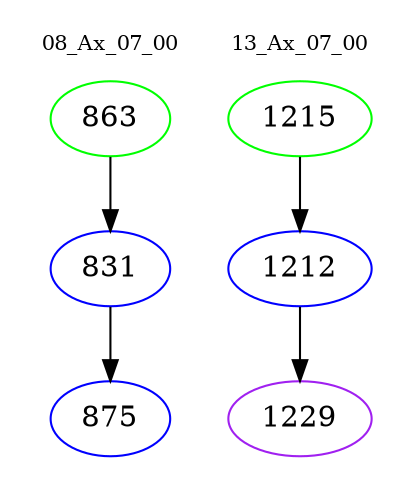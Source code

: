 digraph{
subgraph cluster_0 {
color = white
label = "08_Ax_07_00";
fontsize=10;
T0_863 [label="863", color="green"]
T0_863 -> T0_831 [color="black"]
T0_831 [label="831", color="blue"]
T0_831 -> T0_875 [color="black"]
T0_875 [label="875", color="blue"]
}
subgraph cluster_1 {
color = white
label = "13_Ax_07_00";
fontsize=10;
T1_1215 [label="1215", color="green"]
T1_1215 -> T1_1212 [color="black"]
T1_1212 [label="1212", color="blue"]
T1_1212 -> T1_1229 [color="black"]
T1_1229 [label="1229", color="purple"]
}
}
